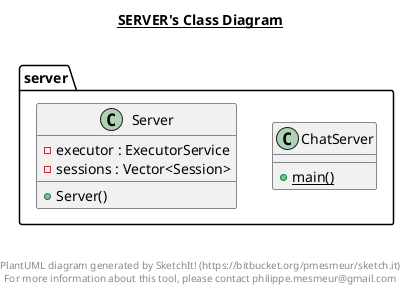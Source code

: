 @startuml

title __SERVER's Class Diagram__\n

  namespace server {
    class server.ChatServer {
        {static} + main()
    }
  }
  

  namespace server {
    class server.Server {
        - executor : ExecutorService
        - sessions : Vector<Session>
        + Server()
    }
  }
  



right footer


PlantUML diagram generated by SketchIt! (https://bitbucket.org/pmesmeur/sketch.it)
For more information about this tool, please contact philippe.mesmeur@gmail.com
endfooter

@enduml
